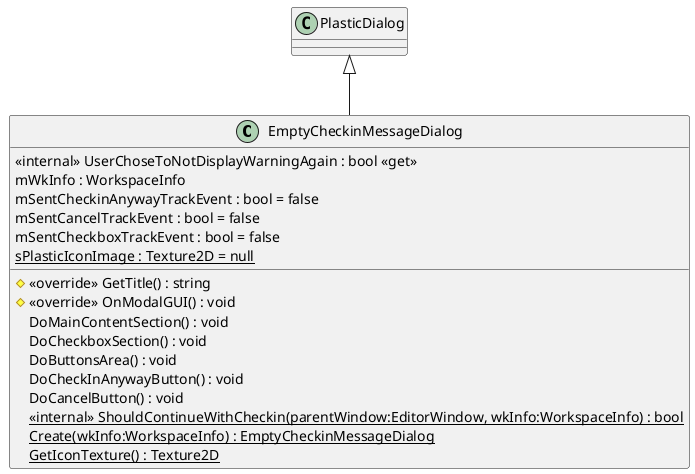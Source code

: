 @startuml
class EmptyCheckinMessageDialog {
    <<internal>> UserChoseToNotDisplayWarningAgain : bool <<get>>
    # <<override>> GetTitle() : string
    # <<override>> OnModalGUI() : void
    DoMainContentSection() : void
    DoCheckboxSection() : void
    DoButtonsArea() : void
    DoCheckInAnywayButton() : void
    DoCancelButton() : void
    <<internal>> {static} ShouldContinueWithCheckin(parentWindow:EditorWindow, wkInfo:WorkspaceInfo) : bool
    {static} Create(wkInfo:WorkspaceInfo) : EmptyCheckinMessageDialog
    {static} GetIconTexture() : Texture2D
    mWkInfo : WorkspaceInfo
    mSentCheckinAnywayTrackEvent : bool = false
    mSentCancelTrackEvent : bool = false
    mSentCheckboxTrackEvent : bool = false
    {static} sPlasticIconImage : Texture2D = null
}
PlasticDialog <|-- EmptyCheckinMessageDialog
@enduml
